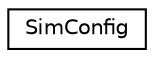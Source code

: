 digraph "Representación gráfica de la clase"
{
 // LATEX_PDF_SIZE
  edge [fontname="Helvetica",fontsize="10",labelfontname="Helvetica",labelfontsize="10"];
  node [fontname="Helvetica",fontsize="10",shape=record];
  rankdir="LR";
  Node0 [label="SimConfig",height=0.2,width=0.4,color="black", fillcolor="white", style="filled",URL="$db/d83/classSimConfig.html",tooltip="Clase que contiene los parámetros de configuración de la simulación."];
}
